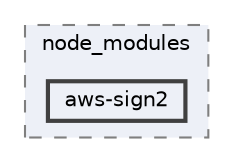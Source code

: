 digraph "C:/Users/arisc/OneDrive/Documents/GitHub/FINAL/EcoEats-Project/node_modules/aws-sign2"
{
 // LATEX_PDF_SIZE
  bgcolor="transparent";
  edge [fontname=Helvetica,fontsize=10,labelfontname=Helvetica,labelfontsize=10];
  node [fontname=Helvetica,fontsize=10,shape=box,height=0.2,width=0.4];
  compound=true
  subgraph clusterdir_5091f2b68170d33f954320199e2fed0a {
    graph [ bgcolor="#edf0f7", pencolor="grey50", label="node_modules", fontname=Helvetica,fontsize=10 style="filled,dashed", URL="dir_5091f2b68170d33f954320199e2fed0a.html",tooltip=""]
  dir_03b8c82beea7929b1119e424af346e51 [label="aws-sign2", fillcolor="#edf0f7", color="grey25", style="filled,bold", URL="dir_03b8c82beea7929b1119e424af346e51.html",tooltip=""];
  }
}
